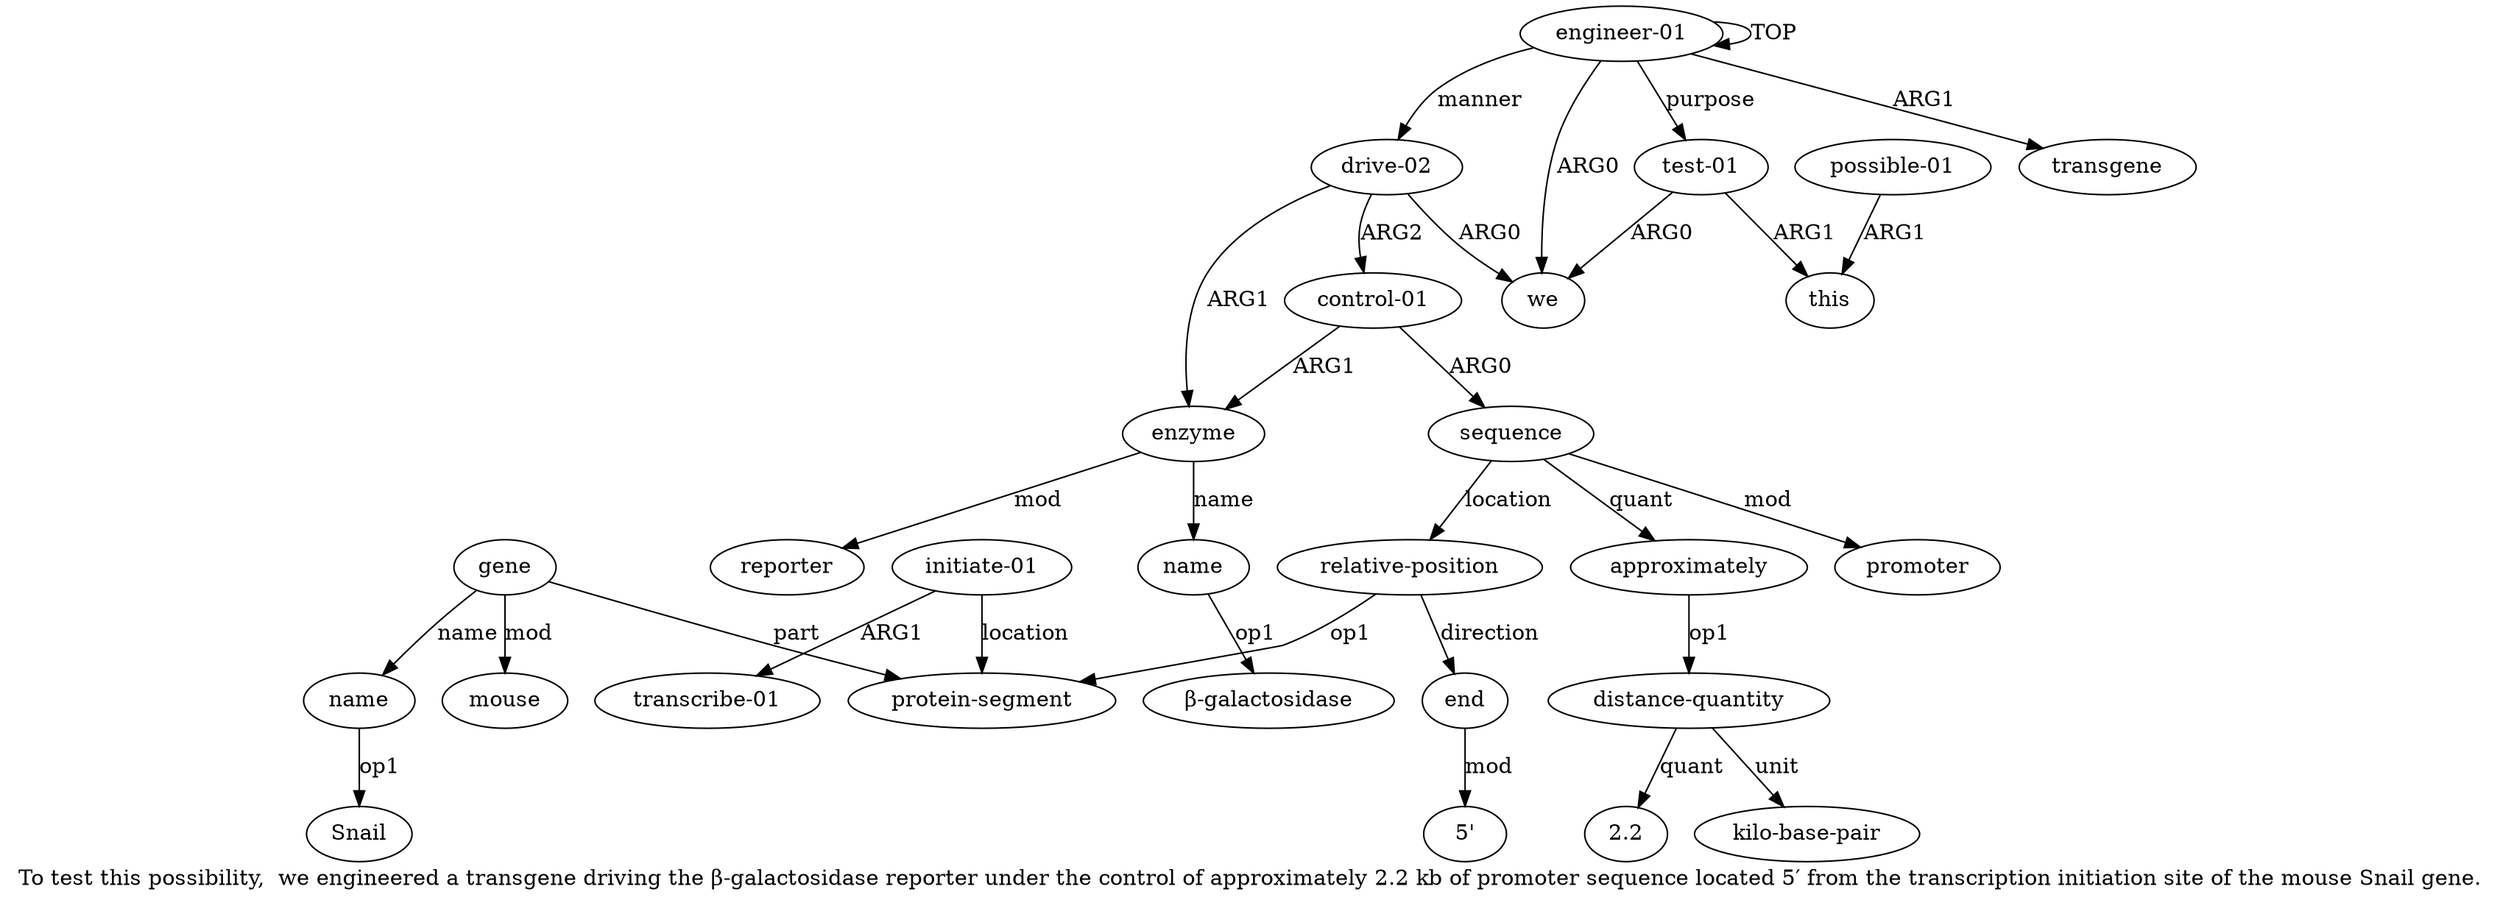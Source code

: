 digraph  {
	graph [label="To test this possibility,  we engineered a transgene driving the β-galactosidase reporter under the control of approximately 2.2 \
kb of promoter sequence located 5′ from the transcription initiation site of the mouse Snail gene."];
	node [label="\N"];
	a20	 [color=black,
		gold_ind=20,
		gold_label=name,
		label=name,
		test_ind=20,
		test_label=name];
	"a20 Snail"	 [color=black,
		gold_ind=-1,
		gold_label=Snail,
		label=Snail,
		test_ind=-1,
		test_label=Snail];
	a20 -> "a20 Snail" [key=0,
	color=black,
	gold_label=op1,
	label=op1,
	test_label=op1];
a21 [color=black,
	gold_ind=21,
	gold_label=mouse,
	label=mouse,
	test_ind=21,
	test_label=mouse];
a22 [color=black,
	gold_ind=22,
	gold_label=end,
	label=end,
	test_ind=22,
	test_label=end];
"a22 5'" [color=black,
	gold_ind=-1,
	gold_label="5'",
	label="5'",
	test_ind=-1,
	test_label="5'"];
a22 -> "a22 5'" [key=0,
color=black,
gold_label=mod,
label=mod,
test_label=mod];
a23 [color=black,
gold_ind=23,
gold_label=promoter,
label=promoter,
test_ind=23,
test_label=promoter];
a15 [color=black,
gold_ind=15,
gold_label="relative-position",
label="relative-position",
test_ind=15,
test_label="relative-position"];
a15 -> a22 [key=0,
color=black,
gold_label=direction,
label=direction,
test_label=direction];
a16 [color=black,
gold_ind=16,
gold_label="protein-segment",
label="protein-segment",
test_ind=16,
test_label="protein-segment"];
a15 -> a16 [key=0,
color=black,
gold_label=op1,
label=op1,
test_label=op1];
a14 [color=black,
gold_ind=14,
gold_label="kilo-base-pair",
label="kilo-base-pair",
test_ind=14,
test_label="kilo-base-pair"];
a17 [color=black,
gold_ind=17,
gold_label="initiate-01",
label="initiate-01",
test_ind=17,
test_label="initiate-01"];
a17 -> a16 [key=0,
color=black,
gold_label=location,
label=location,
test_label=location];
a18 [color=black,
gold_ind=18,
gold_label="transcribe-01",
label="transcribe-01",
test_ind=18,
test_label="transcribe-01"];
a17 -> a18 [key=0,
color=black,
gold_label=ARG1,
label=ARG1,
test_label=ARG1];
a11 [color=black,
gold_ind=11,
gold_label=sequence,
label=sequence,
test_ind=11,
test_label=sequence];
a11 -> a23 [key=0,
color=black,
gold_label=mod,
label=mod,
test_label=mod];
a11 -> a15 [key=0,
color=black,
gold_label=location,
label=location,
test_label=location];
a12 [color=black,
gold_ind=12,
gold_label=approximately,
label=approximately,
test_ind=12,
test_label=approximately];
a11 -> a12 [key=0,
color=black,
gold_label=quant,
label=quant,
test_label=quant];
a10 [color=black,
gold_ind=10,
gold_label="control-01",
label="control-01",
test_ind=10,
test_label="control-01"];
a10 -> a11 [key=0,
color=black,
gold_label=ARG0,
label=ARG0,
test_label=ARG0];
a7 [color=black,
gold_ind=7,
gold_label=enzyme,
label=enzyme,
test_ind=7,
test_label=enzyme];
a10 -> a7 [key=0,
color=black,
gold_label=ARG1,
label=ARG1,
test_label=ARG1];
a13 [color=black,
gold_ind=13,
gold_label="distance-quantity",
label="distance-quantity",
test_ind=13,
test_label="distance-quantity"];
a13 -> a14 [key=0,
color=black,
gold_label=unit,
label=unit,
test_label=unit];
"a13 2.2" [color=black,
gold_ind=-1,
gold_label=2.2,
label=2.2,
test_ind=-1,
test_label=2.2];
a13 -> "a13 2.2" [key=0,
color=black,
gold_label=quant,
label=quant,
test_label=quant];
a12 -> a13 [key=0,
color=black,
gold_label=op1,
label=op1,
test_label=op1];
a19 [color=black,
gold_ind=19,
gold_label=gene,
label=gene,
test_ind=19,
test_label=gene];
a19 -> a20 [key=0,
color=black,
gold_label=name,
label=name,
test_label=name];
a19 -> a21 [key=0,
color=black,
gold_label=mod,
label=mod,
test_label=mod];
a19 -> a16 [key=0,
color=black,
gold_label=part,
label=part,
test_label=part];
a1 [color=black,
gold_ind=1,
gold_label=we,
label=we,
test_ind=1,
test_label=we];
a0 [color=black,
gold_ind=0,
gold_label="engineer-01",
label="engineer-01",
test_ind=0,
test_label="engineer-01"];
a0 -> a1 [key=0,
color=black,
gold_label=ARG0,
label=ARG0,
test_label=ARG0];
a0 -> a0 [key=0,
color=black,
gold_label=TOP,
label=TOP,
test_label=TOP];
a3 [color=black,
gold_ind=3,
gold_label="test-01",
label="test-01",
test_ind=3,
test_label="test-01"];
a0 -> a3 [key=0,
color=black,
gold_label=purpose,
label=purpose,
test_label=purpose];
a2 [color=black,
gold_ind=2,
gold_label=transgene,
label=transgene,
test_ind=2,
test_label=transgene];
a0 -> a2 [key=0,
color=black,
gold_label=ARG1,
label=ARG1,
test_label=ARG1];
a6 [color=black,
gold_ind=6,
gold_label="drive-02",
label="drive-02",
test_ind=6,
test_label="drive-02"];
a0 -> a6 [key=0,
color=black,
gold_label=manner,
label=manner,
test_label=manner];
a3 -> a1 [key=0,
color=black,
gold_label=ARG0,
label=ARG0,
test_label=ARG0];
a4 [color=black,
gold_ind=4,
gold_label=this,
label=this,
test_ind=4,
test_label=this];
a3 -> a4 [key=0,
color=black,
gold_label=ARG1,
label=ARG1,
test_label=ARG1];
a5 [color=black,
gold_ind=5,
gold_label="possible-01",
label="possible-01",
test_ind=5,
test_label="possible-01"];
a5 -> a4 [key=0,
color=black,
gold_label=ARG1,
label=ARG1,
test_label=ARG1];
a9 [color=black,
gold_ind=9,
gold_label=reporter,
label=reporter,
test_ind=9,
test_label=reporter];
a7 -> a9 [key=0,
color=black,
gold_label=mod,
label=mod,
test_label=mod];
a8 [color=black,
gold_ind=8,
gold_label=name,
label=name,
test_ind=8,
test_label=name];
a7 -> a8 [key=0,
color=black,
gold_label=name,
label=name,
test_label=name];
a6 -> a10 [key=0,
color=black,
gold_label=ARG2,
label=ARG2,
test_label=ARG2];
a6 -> a1 [key=0,
color=black,
gold_label=ARG0,
label=ARG0,
test_label=ARG0];
a6 -> a7 [key=0,
color=black,
gold_label=ARG1,
label=ARG1,
test_label=ARG1];
"a8 β-galactosidase" [color=black,
gold_ind=-1,
gold_label="β-galactosidase",
label="β-galactosidase",
test_ind=-1,
test_label="β-galactosidase"];
a8 -> "a8 β-galactosidase" [key=0,
color=black,
gold_label=op1,
label=op1,
test_label=op1];
}
